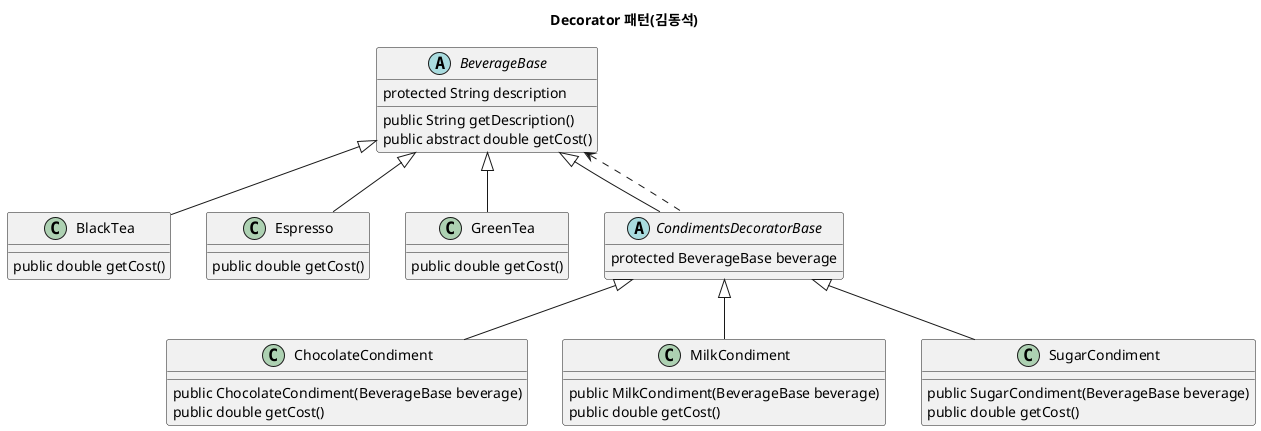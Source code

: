 @startuml Decorator 패턴(김동석)

title Decorator 패턴(김동석)

abstract class BeverageBase {
	protected String description
	public String getDescription()
	public abstract double getCost()
}

class BlackTea {
	public double getCost()
}

class Espresso {
	public double getCost()
}

class GreenTea {
	public double getCost()
}

abstract class CondimentsDecoratorBase {
	protected BeverageBase beverage
}

class ChocolateCondiment {
	public ChocolateCondiment(BeverageBase beverage)
	public double getCost()
}

class MilkCondiment {
	public MilkCondiment(BeverageBase beverage)
	public double getCost()
}

class SugarCondiment {
	public SugarCondiment(BeverageBase beverage)
	public double getCost()
}

BeverageBase <|-- BlackTea
BeverageBase <|-- Espresso
BeverageBase <|-- GreenTea
BeverageBase <|-- CondimentsDecoratorBase
BeverageBase <.. CondimentsDecoratorBase

CondimentsDecoratorBase <|-- ChocolateCondiment
CondimentsDecoratorBase <|-- MilkCondiment
CondimentsDecoratorBase <|-- SugarCondiment
@enduml
